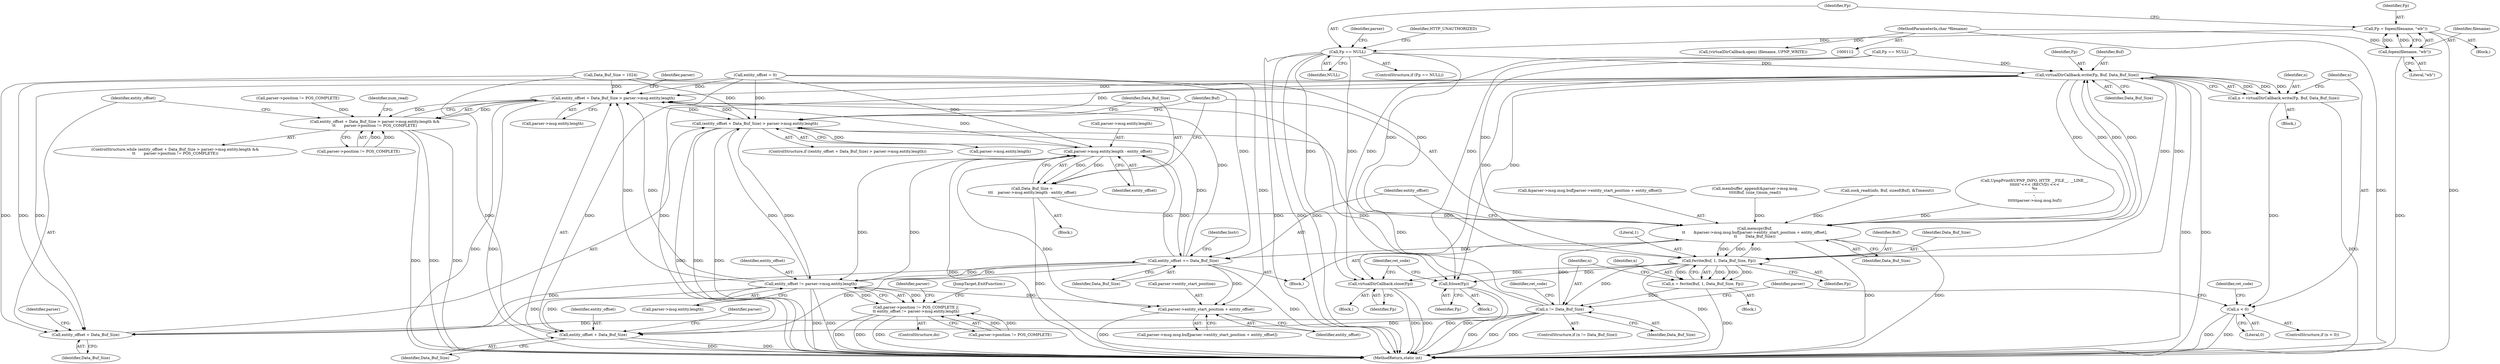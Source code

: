 digraph "0_pupnp-code_be0a01bdb83395d9f3a5ea09c1308a4f1a972cbd@API" {
"1000169" [label="(Call,Fp = fopen(filename, \"wb\"))"];
"1000171" [label="(Call,fopen(filename, \"wb\"))"];
"1000115" [label="(MethodParameterIn,char *filename)"];
"1000175" [label="(Call,Fp == NULL)"];
"1000413" [label="(Call,virtualDirCallback.write(Fp, Buf, Data_Buf_Size))"];
"1000225" [label="(Call,entity_offset + Data_Buf_Size > parser->msg.entity.length)"];
"1000224" [label="(Call,entity_offset + Data_Buf_Size > parser->msg.entity.length &&\n\t\t       parser->position != POS_COMPLETE)"];
"1000360" [label="(Call,(entity_offset + Data_Buf_Size) > parser->msg.entity.length)"];
"1000374" [label="(Call,parser->msg.entity.length - entity_offset)"];
"1000372" [label="(Call,Data_Buf_Size =\n\t\t\t    parser->msg.entity.length - entity_offset)"];
"1000383" [label="(Call,memcpy(Buf,\n\t\t       &parser->msg.msg.buf[parser->entity_start_position + entity_offset],\n\t\t       Data_Buf_Size))"];
"1000400" [label="(Call,entity_offset += Data_Buf_Size)"];
"1000226" [label="(Call,entity_offset + Data_Buf_Size)"];
"1000361" [label="(Call,entity_offset + Data_Buf_Size)"];
"1000394" [label="(Call,parser->entity_start_position + entity_offset)"];
"1000451" [label="(Call,entity_offset != parser->msg.entity.length)"];
"1000445" [label="(Call,parser->position != POS_COMPLETE ||\n\t\t entity_offset != parser->msg.entity.length)"];
"1000431" [label="(Call,fwrite(Buf, 1, Data_Buf_Size, Fp))"];
"1000429" [label="(Call,n = fwrite(Buf, 1, Data_Buf_Size, Fp))"];
"1000437" [label="(Call,n != Data_Buf_Size)"];
"1000468" [label="(Call,virtualDirCallback.close(Fp))"];
"1000472" [label="(Call,fclose(Fp))"];
"1000411" [label="(Call,n = virtualDirCallback.write(Fp, Buf, Data_Buf_Size))"];
"1000418" [label="(Call,n < 0)"];
"1000224" [label="(Call,entity_offset + Data_Buf_Size > parser->msg.entity.length &&\n\t\t       parser->position != POS_COMPLETE)"];
"1000227" [label="(Identifier,entity_offset)"];
"1000400" [label="(Call,entity_offset += Data_Buf_Size)"];
"1000177" [label="(Identifier,NULL)"];
"1000438" [label="(Identifier,n)"];
"1000385" [label="(Call,&parser->msg.msg.buf[parser->entity_start_position + entity_offset])"];
"1000226" [label="(Call,entity_offset + Data_Buf_Size)"];
"1000359" [label="(ControlStructure,if ((entity_offset + Data_Buf_Size) > parser->msg.entity.length))"];
"1000420" [label="(Literal,0)"];
"1000367" [label="(Identifier,parser)"];
"1000416" [label="(Identifier,Data_Buf_Size)"];
"1000399" [label="(Identifier,Data_Buf_Size)"];
"1000386" [label="(Call,parser->msg.msg.buf[parser->entity_start_position + entity_offset])"];
"1000417" [label="(ControlStructure,if (n < 0))"];
"1000442" [label="(Identifier,ret_code)"];
"1000364" [label="(Call,parser->msg.entity.length)"];
"1000472" [label="(Call,fclose(Fp))"];
"1000375" [label="(Call,parser->msg.entity.length)"];
"1000405" [label="(Identifier,Instr)"];
"1000432" [label="(Identifier,Buf)"];
"1000473" [label="(Identifier,Fp)"];
"1000175" [label="(Call,Fp == NULL)"];
"1000371" [label="(Block,)"];
"1000362" [label="(Identifier,entity_offset)"];
"1000434" [label="(Identifier,Data_Buf_Size)"];
"1000225" [label="(Call,entity_offset + Data_Buf_Size > parser->msg.entity.length)"];
"1000188" [label="(Call,parser->position != POS_COMPLETE)"];
"1000172" [label="(Identifier,filename)"];
"1000179" [label="(Identifier,HTTP_UNAUTHORIZED)"];
"1000185" [label="(ControlStructure,do)"];
"1000423" [label="(Identifier,ret_code)"];
"1000460" [label="(JumpTarget,ExitFunction:)"];
"1000173" [label="(Literal,\"wb\")"];
"1000361" [label="(Call,entity_offset + Data_Buf_Size)"];
"1000258" [label="(Call,membuffer_append(&parser->msg.msg,\n\t\t\t\t\tBuf, (size_t)num_read))"];
"1000168" [label="(Block,)"];
"1000115" [label="(MethodParameterIn,char *filename)"];
"1000433" [label="(Literal,1)"];
"1000119" [label="(Call,Data_Buf_Size = 1024)"];
"1000429" [label="(Call,n = fwrite(Buf, 1, Data_Buf_Size, Fp))"];
"1000439" [label="(Identifier,Data_Buf_Size)"];
"1000162" [label="(Call,Fp == NULL)"];
"1000418" [label="(Call,n < 0)"];
"1000138" [label="(Call,entity_offset = 0)"];
"1000415" [label="(Identifier,Buf)"];
"1000419" [label="(Identifier,n)"];
"1000229" [label="(Call,parser->msg.entity.length)"];
"1000382" [label="(Identifier,entity_offset)"];
"1000384" [label="(Identifier,Buf)"];
"1000446" [label="(Call,parser->position != POS_COMPLETE)"];
"1000437" [label="(Call,n != Data_Buf_Size)"];
"1000228" [label="(Identifier,Data_Buf_Size)"];
"1000232" [label="(Identifier,parser)"];
"1000412" [label="(Identifier,n)"];
"1000448" [label="(Identifier,parser)"];
"1000427" [label="(Block,)"];
"1000451" [label="(Call,entity_offset != parser->msg.entity.length)"];
"1000169" [label="(Call,Fp = fopen(filename, \"wb\"))"];
"1000190" [label="(Identifier,parser)"];
"1000452" [label="(Identifier,entity_offset)"];
"1000409" [label="(Block,)"];
"1000476" [label="(MethodReturn,static int)"];
"1000186" [label="(Block,)"];
"1000411" [label="(Call,n = virtualDirCallback.write(Fp, Buf, Data_Buf_Size))"];
"1000435" [label="(Identifier,Fp)"];
"1000383" [label="(Call,memcpy(Buf,\n\t\t       &parser->msg.msg.buf[parser->entity_start_position + entity_offset],\n\t\t       Data_Buf_Size))"];
"1000475" [label="(Identifier,ret_code)"];
"1000468" [label="(Call,virtualDirCallback.close(Fp))"];
"1000374" [label="(Call,parser->msg.entity.length - entity_offset)"];
"1000244" [label="(Call,sock_read(info, Buf, sizeof(Buf), &Timeout))"];
"1000363" [label="(Identifier,Data_Buf_Size)"];
"1000176" [label="(Identifier,Fp)"];
"1000431" [label="(Call,fwrite(Buf, 1, Data_Buf_Size, Fp))"];
"1000170" [label="(Identifier,Fp)"];
"1000158" [label="(Call,(virtualDirCallback.open) (filename, UPNP_WRITE))"];
"1000238" [label="(Identifier,parser)"];
"1000223" [label="(ControlStructure,while (entity_offset + Data_Buf_Size > parser->msg.entity.length &&\n\t\t       parser->position != POS_COMPLETE))"];
"1000445" [label="(Call,parser->position != POS_COMPLETE ||\n\t\t entity_offset != parser->msg.entity.length)"];
"1000401" [label="(Identifier,entity_offset)"];
"1000467" [label="(Block,)"];
"1000394" [label="(Call,parser->entity_start_position + entity_offset)"];
"1000471" [label="(Block,)"];
"1000414" [label="(Identifier,Fp)"];
"1000372" [label="(Call,Data_Buf_Size =\n\t\t\t    parser->msg.entity.length - entity_offset)"];
"1000436" [label="(ControlStructure,if (n != Data_Buf_Size))"];
"1000469" [label="(Identifier,Fp)"];
"1000182" [label="(Identifier,parser)"];
"1000174" [label="(ControlStructure,if (Fp == NULL))"];
"1000453" [label="(Call,parser->msg.entity.length)"];
"1000171" [label="(Call,fopen(filename, \"wb\"))"];
"1000395" [label="(Call,parser->entity_start_position)"];
"1000402" [label="(Identifier,Data_Buf_Size)"];
"1000236" [label="(Call,parser->position != POS_COMPLETE)"];
"1000413" [label="(Call,virtualDirCallback.write(Fp, Buf, Data_Buf_Size))"];
"1000373" [label="(Identifier,Data_Buf_Size)"];
"1000319" [label="(Call,UpnpPrintf(UPNP_INFO, HTTP, __FILE__, __LINE__,\n\t\t\t\t\t\t\"<<< (RECVD) <<<\n%s\n-----------------\n\",\n\t\t\t\t\t\tparser->msg.msg.buf))"];
"1000243" [label="(Identifier,num_read)"];
"1000430" [label="(Identifier,n)"];
"1000398" [label="(Identifier,entity_offset)"];
"1000360" [label="(Call,(entity_offset + Data_Buf_Size) > parser->msg.entity.length)"];
"1000169" -> "1000168"  [label="AST: "];
"1000169" -> "1000171"  [label="CFG: "];
"1000170" -> "1000169"  [label="AST: "];
"1000171" -> "1000169"  [label="AST: "];
"1000176" -> "1000169"  [label="CFG: "];
"1000169" -> "1000476"  [label="DDG: "];
"1000171" -> "1000169"  [label="DDG: "];
"1000171" -> "1000169"  [label="DDG: "];
"1000169" -> "1000175"  [label="DDG: "];
"1000171" -> "1000173"  [label="CFG: "];
"1000172" -> "1000171"  [label="AST: "];
"1000173" -> "1000171"  [label="AST: "];
"1000171" -> "1000476"  [label="DDG: "];
"1000115" -> "1000171"  [label="DDG: "];
"1000115" -> "1000112"  [label="AST: "];
"1000115" -> "1000476"  [label="DDG: "];
"1000115" -> "1000158"  [label="DDG: "];
"1000175" -> "1000174"  [label="AST: "];
"1000175" -> "1000177"  [label="CFG: "];
"1000176" -> "1000175"  [label="AST: "];
"1000177" -> "1000175"  [label="AST: "];
"1000179" -> "1000175"  [label="CFG: "];
"1000182" -> "1000175"  [label="CFG: "];
"1000175" -> "1000476"  [label="DDG: "];
"1000175" -> "1000476"  [label="DDG: "];
"1000175" -> "1000476"  [label="DDG: "];
"1000175" -> "1000413"  [label="DDG: "];
"1000175" -> "1000431"  [label="DDG: "];
"1000175" -> "1000468"  [label="DDG: "];
"1000175" -> "1000472"  [label="DDG: "];
"1000413" -> "1000411"  [label="AST: "];
"1000413" -> "1000416"  [label="CFG: "];
"1000414" -> "1000413"  [label="AST: "];
"1000415" -> "1000413"  [label="AST: "];
"1000416" -> "1000413"  [label="AST: "];
"1000411" -> "1000413"  [label="CFG: "];
"1000413" -> "1000476"  [label="DDG: "];
"1000413" -> "1000476"  [label="DDG: "];
"1000413" -> "1000225"  [label="DDG: "];
"1000413" -> "1000226"  [label="DDG: "];
"1000413" -> "1000360"  [label="DDG: "];
"1000413" -> "1000361"  [label="DDG: "];
"1000413" -> "1000383"  [label="DDG: "];
"1000413" -> "1000383"  [label="DDG: "];
"1000413" -> "1000411"  [label="DDG: "];
"1000413" -> "1000411"  [label="DDG: "];
"1000413" -> "1000411"  [label="DDG: "];
"1000431" -> "1000413"  [label="DDG: "];
"1000162" -> "1000413"  [label="DDG: "];
"1000383" -> "1000413"  [label="DDG: "];
"1000383" -> "1000413"  [label="DDG: "];
"1000413" -> "1000431"  [label="DDG: "];
"1000413" -> "1000468"  [label="DDG: "];
"1000413" -> "1000472"  [label="DDG: "];
"1000225" -> "1000224"  [label="AST: "];
"1000225" -> "1000229"  [label="CFG: "];
"1000226" -> "1000225"  [label="AST: "];
"1000229" -> "1000225"  [label="AST: "];
"1000238" -> "1000225"  [label="CFG: "];
"1000224" -> "1000225"  [label="CFG: "];
"1000225" -> "1000476"  [label="DDG: "];
"1000225" -> "1000476"  [label="DDG: "];
"1000225" -> "1000224"  [label="DDG: "];
"1000225" -> "1000224"  [label="DDG: "];
"1000400" -> "1000225"  [label="DDG: "];
"1000138" -> "1000225"  [label="DDG: "];
"1000451" -> "1000225"  [label="DDG: "];
"1000451" -> "1000225"  [label="DDG: "];
"1000119" -> "1000225"  [label="DDG: "];
"1000437" -> "1000225"  [label="DDG: "];
"1000374" -> "1000225"  [label="DDG: "];
"1000360" -> "1000225"  [label="DDG: "];
"1000225" -> "1000360"  [label="DDG: "];
"1000224" -> "1000223"  [label="AST: "];
"1000224" -> "1000236"  [label="CFG: "];
"1000236" -> "1000224"  [label="AST: "];
"1000243" -> "1000224"  [label="CFG: "];
"1000362" -> "1000224"  [label="CFG: "];
"1000224" -> "1000476"  [label="DDG: "];
"1000224" -> "1000476"  [label="DDG: "];
"1000224" -> "1000476"  [label="DDG: "];
"1000236" -> "1000224"  [label="DDG: "];
"1000236" -> "1000224"  [label="DDG: "];
"1000188" -> "1000224"  [label="DDG: "];
"1000360" -> "1000359"  [label="AST: "];
"1000360" -> "1000364"  [label="CFG: "];
"1000361" -> "1000360"  [label="AST: "];
"1000364" -> "1000360"  [label="AST: "];
"1000373" -> "1000360"  [label="CFG: "];
"1000384" -> "1000360"  [label="CFG: "];
"1000360" -> "1000476"  [label="DDG: "];
"1000360" -> "1000476"  [label="DDG: "];
"1000360" -> "1000476"  [label="DDG: "];
"1000400" -> "1000360"  [label="DDG: "];
"1000138" -> "1000360"  [label="DDG: "];
"1000451" -> "1000360"  [label="DDG: "];
"1000119" -> "1000360"  [label="DDG: "];
"1000437" -> "1000360"  [label="DDG: "];
"1000360" -> "1000374"  [label="DDG: "];
"1000360" -> "1000451"  [label="DDG: "];
"1000374" -> "1000372"  [label="AST: "];
"1000374" -> "1000382"  [label="CFG: "];
"1000375" -> "1000374"  [label="AST: "];
"1000382" -> "1000374"  [label="AST: "];
"1000372" -> "1000374"  [label="CFG: "];
"1000374" -> "1000476"  [label="DDG: "];
"1000374" -> "1000372"  [label="DDG: "];
"1000374" -> "1000372"  [label="DDG: "];
"1000400" -> "1000374"  [label="DDG: "];
"1000138" -> "1000374"  [label="DDG: "];
"1000451" -> "1000374"  [label="DDG: "];
"1000374" -> "1000394"  [label="DDG: "];
"1000374" -> "1000400"  [label="DDG: "];
"1000374" -> "1000451"  [label="DDG: "];
"1000372" -> "1000371"  [label="AST: "];
"1000373" -> "1000372"  [label="AST: "];
"1000384" -> "1000372"  [label="CFG: "];
"1000372" -> "1000476"  [label="DDG: "];
"1000372" -> "1000383"  [label="DDG: "];
"1000383" -> "1000186"  [label="AST: "];
"1000383" -> "1000399"  [label="CFG: "];
"1000384" -> "1000383"  [label="AST: "];
"1000385" -> "1000383"  [label="AST: "];
"1000399" -> "1000383"  [label="AST: "];
"1000401" -> "1000383"  [label="CFG: "];
"1000383" -> "1000476"  [label="DDG: "];
"1000383" -> "1000476"  [label="DDG: "];
"1000258" -> "1000383"  [label="DDG: "];
"1000431" -> "1000383"  [label="DDG: "];
"1000244" -> "1000383"  [label="DDG: "];
"1000319" -> "1000383"  [label="DDG: "];
"1000119" -> "1000383"  [label="DDG: "];
"1000437" -> "1000383"  [label="DDG: "];
"1000383" -> "1000400"  [label="DDG: "];
"1000383" -> "1000431"  [label="DDG: "];
"1000383" -> "1000431"  [label="DDG: "];
"1000400" -> "1000186"  [label="AST: "];
"1000400" -> "1000402"  [label="CFG: "];
"1000401" -> "1000400"  [label="AST: "];
"1000402" -> "1000400"  [label="AST: "];
"1000405" -> "1000400"  [label="CFG: "];
"1000400" -> "1000476"  [label="DDG: "];
"1000400" -> "1000226"  [label="DDG: "];
"1000400" -> "1000361"  [label="DDG: "];
"1000400" -> "1000394"  [label="DDG: "];
"1000138" -> "1000400"  [label="DDG: "];
"1000451" -> "1000400"  [label="DDG: "];
"1000400" -> "1000451"  [label="DDG: "];
"1000226" -> "1000228"  [label="CFG: "];
"1000227" -> "1000226"  [label="AST: "];
"1000228" -> "1000226"  [label="AST: "];
"1000232" -> "1000226"  [label="CFG: "];
"1000226" -> "1000476"  [label="DDG: "];
"1000226" -> "1000476"  [label="DDG: "];
"1000138" -> "1000226"  [label="DDG: "];
"1000451" -> "1000226"  [label="DDG: "];
"1000119" -> "1000226"  [label="DDG: "];
"1000437" -> "1000226"  [label="DDG: "];
"1000361" -> "1000363"  [label="CFG: "];
"1000362" -> "1000361"  [label="AST: "];
"1000363" -> "1000361"  [label="AST: "];
"1000367" -> "1000361"  [label="CFG: "];
"1000138" -> "1000361"  [label="DDG: "];
"1000451" -> "1000361"  [label="DDG: "];
"1000119" -> "1000361"  [label="DDG: "];
"1000437" -> "1000361"  [label="DDG: "];
"1000394" -> "1000386"  [label="AST: "];
"1000394" -> "1000398"  [label="CFG: "];
"1000395" -> "1000394"  [label="AST: "];
"1000398" -> "1000394"  [label="AST: "];
"1000386" -> "1000394"  [label="CFG: "];
"1000394" -> "1000476"  [label="DDG: "];
"1000138" -> "1000394"  [label="DDG: "];
"1000451" -> "1000394"  [label="DDG: "];
"1000451" -> "1000445"  [label="AST: "];
"1000451" -> "1000453"  [label="CFG: "];
"1000452" -> "1000451"  [label="AST: "];
"1000453" -> "1000451"  [label="AST: "];
"1000445" -> "1000451"  [label="CFG: "];
"1000451" -> "1000476"  [label="DDG: "];
"1000451" -> "1000476"  [label="DDG: "];
"1000451" -> "1000445"  [label="DDG: "];
"1000451" -> "1000445"  [label="DDG: "];
"1000445" -> "1000185"  [label="AST: "];
"1000445" -> "1000446"  [label="CFG: "];
"1000446" -> "1000445"  [label="AST: "];
"1000190" -> "1000445"  [label="CFG: "];
"1000460" -> "1000445"  [label="CFG: "];
"1000445" -> "1000476"  [label="DDG: "];
"1000445" -> "1000476"  [label="DDG: "];
"1000445" -> "1000476"  [label="DDG: "];
"1000446" -> "1000445"  [label="DDG: "];
"1000446" -> "1000445"  [label="DDG: "];
"1000431" -> "1000429"  [label="AST: "];
"1000431" -> "1000435"  [label="CFG: "];
"1000432" -> "1000431"  [label="AST: "];
"1000433" -> "1000431"  [label="AST: "];
"1000434" -> "1000431"  [label="AST: "];
"1000435" -> "1000431"  [label="AST: "];
"1000429" -> "1000431"  [label="CFG: "];
"1000431" -> "1000476"  [label="DDG: "];
"1000431" -> "1000429"  [label="DDG: "];
"1000431" -> "1000429"  [label="DDG: "];
"1000431" -> "1000429"  [label="DDG: "];
"1000431" -> "1000429"  [label="DDG: "];
"1000162" -> "1000431"  [label="DDG: "];
"1000431" -> "1000437"  [label="DDG: "];
"1000431" -> "1000468"  [label="DDG: "];
"1000431" -> "1000472"  [label="DDG: "];
"1000429" -> "1000427"  [label="AST: "];
"1000430" -> "1000429"  [label="AST: "];
"1000438" -> "1000429"  [label="CFG: "];
"1000429" -> "1000476"  [label="DDG: "];
"1000429" -> "1000437"  [label="DDG: "];
"1000437" -> "1000436"  [label="AST: "];
"1000437" -> "1000439"  [label="CFG: "];
"1000438" -> "1000437"  [label="AST: "];
"1000439" -> "1000437"  [label="AST: "];
"1000448" -> "1000437"  [label="CFG: "];
"1000442" -> "1000437"  [label="CFG: "];
"1000437" -> "1000476"  [label="DDG: "];
"1000437" -> "1000476"  [label="DDG: "];
"1000437" -> "1000476"  [label="DDG: "];
"1000468" -> "1000467"  [label="AST: "];
"1000468" -> "1000469"  [label="CFG: "];
"1000469" -> "1000468"  [label="AST: "];
"1000475" -> "1000468"  [label="CFG: "];
"1000468" -> "1000476"  [label="DDG: "];
"1000468" -> "1000476"  [label="DDG: "];
"1000162" -> "1000468"  [label="DDG: "];
"1000472" -> "1000471"  [label="AST: "];
"1000472" -> "1000473"  [label="CFG: "];
"1000473" -> "1000472"  [label="AST: "];
"1000475" -> "1000472"  [label="CFG: "];
"1000472" -> "1000476"  [label="DDG: "];
"1000472" -> "1000476"  [label="DDG: "];
"1000162" -> "1000472"  [label="DDG: "];
"1000411" -> "1000409"  [label="AST: "];
"1000412" -> "1000411"  [label="AST: "];
"1000419" -> "1000411"  [label="CFG: "];
"1000411" -> "1000476"  [label="DDG: "];
"1000411" -> "1000418"  [label="DDG: "];
"1000418" -> "1000417"  [label="AST: "];
"1000418" -> "1000420"  [label="CFG: "];
"1000419" -> "1000418"  [label="AST: "];
"1000420" -> "1000418"  [label="AST: "];
"1000448" -> "1000418"  [label="CFG: "];
"1000423" -> "1000418"  [label="CFG: "];
"1000418" -> "1000476"  [label="DDG: "];
"1000418" -> "1000476"  [label="DDG: "];
}
